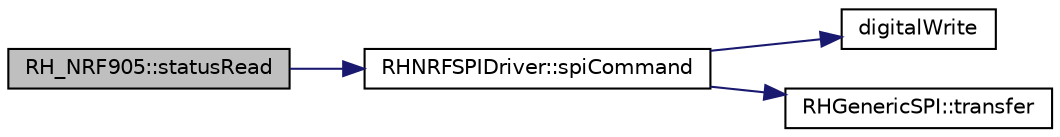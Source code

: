 digraph "RH_NRF905::statusRead"
{
 // LATEX_PDF_SIZE
  edge [fontname="Helvetica",fontsize="10",labelfontname="Helvetica",labelfontsize="10"];
  node [fontname="Helvetica",fontsize="10",shape=record];
  rankdir="LR";
  Node1 [label="RH_NRF905::statusRead",height=0.2,width=0.4,color="black", fillcolor="grey75", style="filled", fontcolor="black",tooltip=" "];
  Node1 -> Node2 [color="midnightblue",fontsize="10",style="solid",fontname="Helvetica"];
  Node2 [label="RHNRFSPIDriver::spiCommand",height=0.2,width=0.4,color="black", fillcolor="white", style="filled",URL="$class_r_h_n_r_f_s_p_i_driver.html#a91ac994fd07e90af20098e07dc309f8a",tooltip=" "];
  Node2 -> Node3 [color="midnightblue",fontsize="10",style="solid",fontname="Helvetica"];
  Node3 [label="digitalWrite",height=0.2,width=0.4,color="black", fillcolor="white", style="filled",URL="$_ras_pi_8cpp.html#a21c224d04b05de3f68dce98958d02b7c",tooltip=" "];
  Node2 -> Node4 [color="midnightblue",fontsize="10",style="solid",fontname="Helvetica"];
  Node4 [label="RHGenericSPI::transfer",height=0.2,width=0.4,color="black", fillcolor="white", style="filled",URL="$class_r_h_generic_s_p_i.html#a14bc6f8954d9d68c0a56319444ffdd24",tooltip=" "];
}
